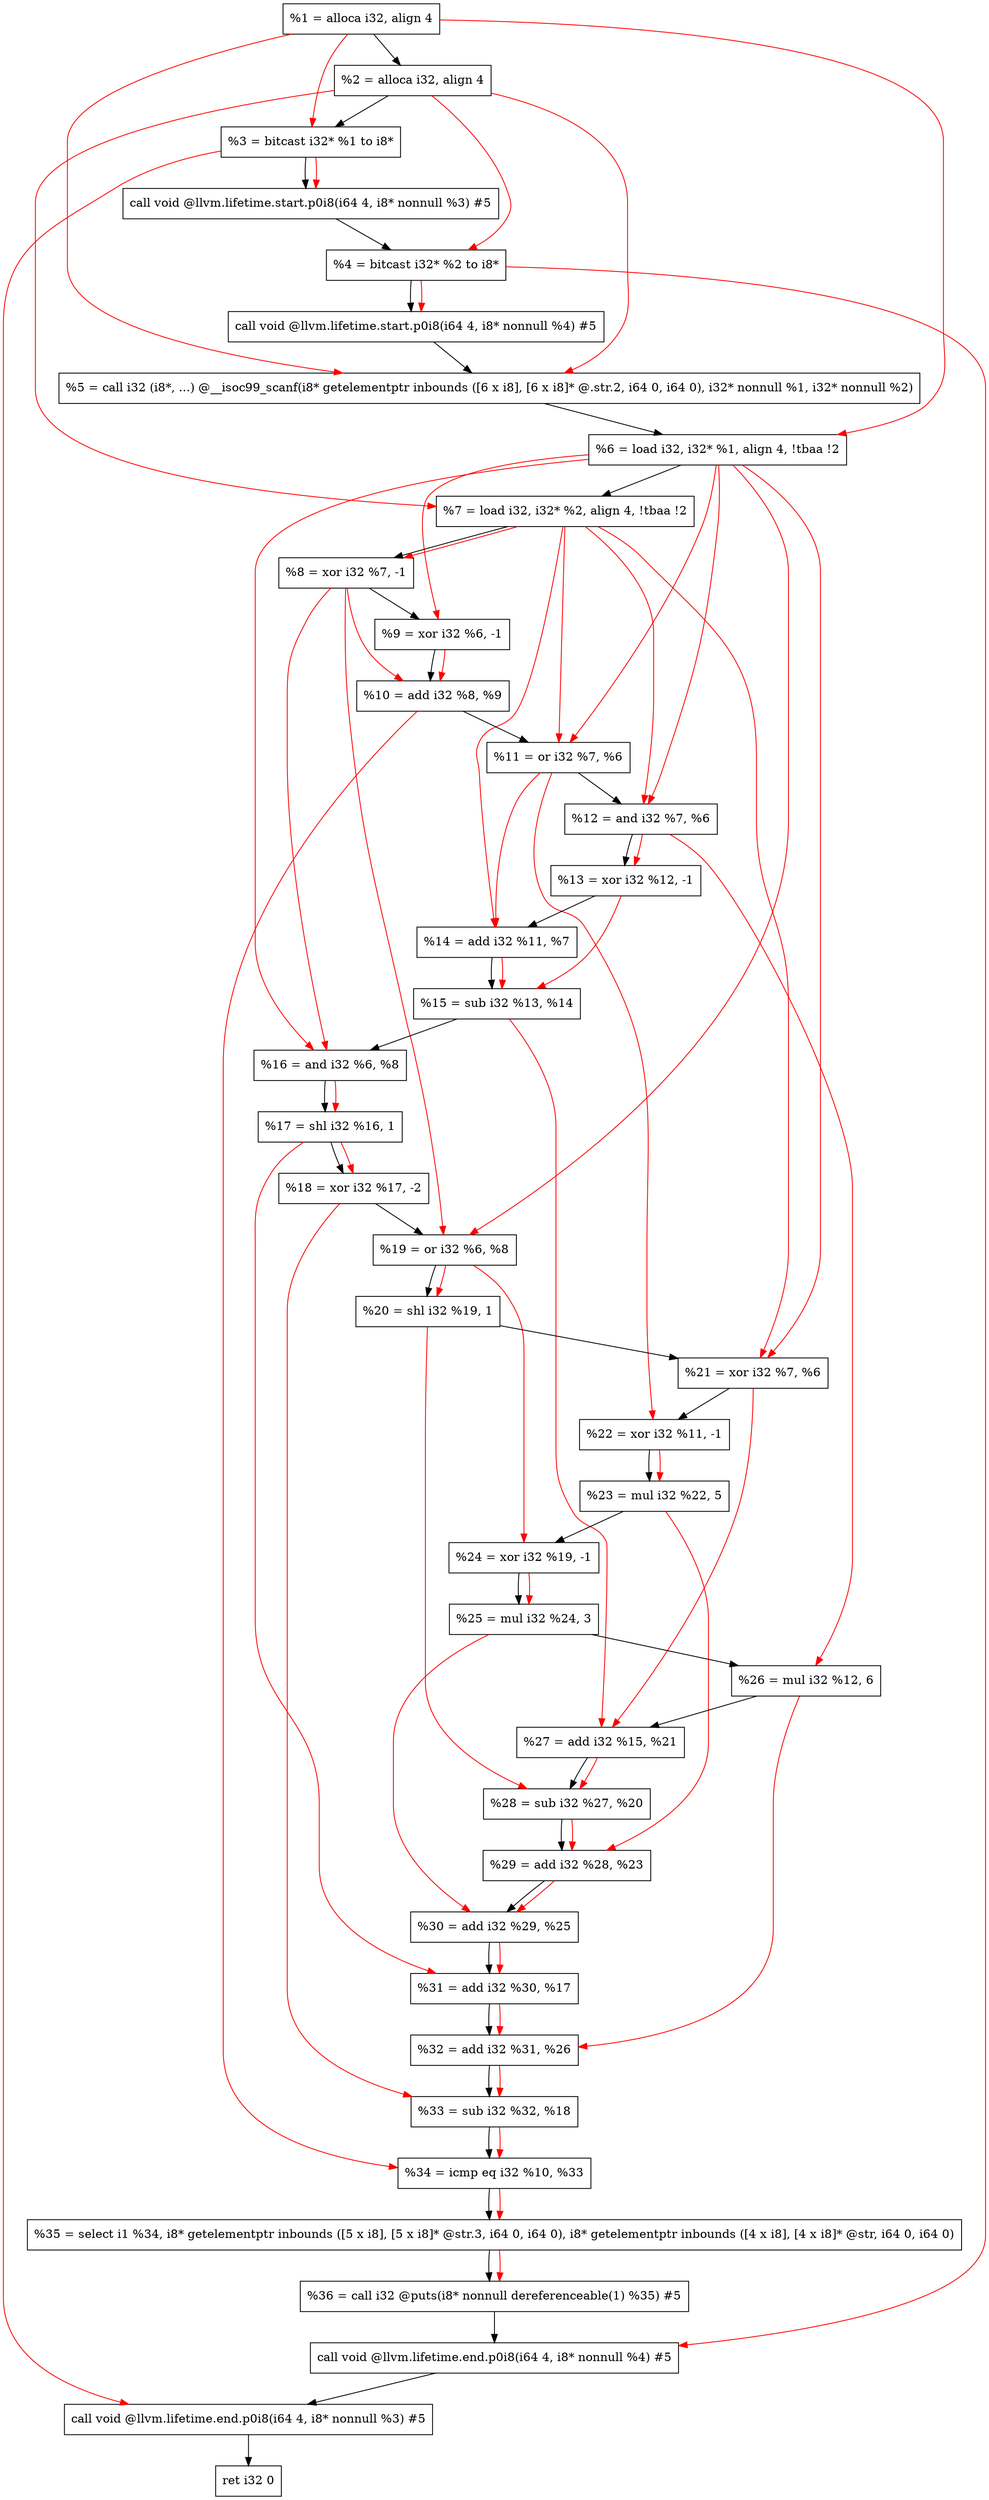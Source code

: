 digraph "DFG for'main' function" {
	Node0x104bf38[shape=record, label="  %1 = alloca i32, align 4"];
	Node0x104bfb8[shape=record, label="  %2 = alloca i32, align 4"];
	Node0x104c048[shape=record, label="  %3 = bitcast i32* %1 to i8*"];
	Node0x104c4a8[shape=record, label="  call void @llvm.lifetime.start.p0i8(i64 4, i8* nonnull %3) #5"];
	Node0x104c588[shape=record, label="  %4 = bitcast i32* %2 to i8*"];
	Node0x104c6a8[shape=record, label="  call void @llvm.lifetime.start.p0i8(i64 4, i8* nonnull %4) #5"];
	Node0x104c8e0[shape=record, label="  %5 = call i32 (i8*, ...) @__isoc99_scanf(i8* getelementptr inbounds ([6 x i8], [6 x i8]* @.str.2, i64 0, i64 0), i32* nonnull %1, i32* nonnull %2)"];
	Node0x104c998[shape=record, label="  %6 = load i32, i32* %1, align 4, !tbaa !2"];
	Node0x104d908[shape=record, label="  %7 = load i32, i32* %2, align 4, !tbaa !2"];
	Node0x104df90[shape=record, label="  %8 = xor i32 %7, -1"];
	Node0x104e000[shape=record, label="  %9 = xor i32 %6, -1"];
	Node0x104e070[shape=record, label="  %10 = add i32 %8, %9"];
	Node0x104e0e0[shape=record, label="  %11 = or i32 %7, %6"];
	Node0x104e150[shape=record, label="  %12 = and i32 %7, %6"];
	Node0x104e1c0[shape=record, label="  %13 = xor i32 %12, -1"];
	Node0x104e230[shape=record, label="  %14 = add i32 %11, %7"];
	Node0x104e2a0[shape=record, label="  %15 = sub i32 %13, %14"];
	Node0x104e310[shape=record, label="  %16 = and i32 %6, %8"];
	Node0x104e380[shape=record, label="  %17 = shl i32 %16, 1"];
	Node0x104e3f0[shape=record, label="  %18 = xor i32 %17, -2"];
	Node0x104e460[shape=record, label="  %19 = or i32 %6, %8"];
	Node0x104e4d0[shape=record, label="  %20 = shl i32 %19, 1"];
	Node0x104e540[shape=record, label="  %21 = xor i32 %7, %6"];
	Node0x104e5b0[shape=record, label="  %22 = xor i32 %11, -1"];
	Node0x104e620[shape=record, label="  %23 = mul i32 %22, 5"];
	Node0x104e690[shape=record, label="  %24 = xor i32 %19, -1"];
	Node0x104e700[shape=record, label="  %25 = mul i32 %24, 3"];
	Node0x104e770[shape=record, label="  %26 = mul i32 %12, 6"];
	Node0x104e7e0[shape=record, label="  %27 = add i32 %15, %21"];
	Node0x104e850[shape=record, label="  %28 = sub i32 %27, %20"];
	Node0x104e8c0[shape=record, label="  %29 = add i32 %28, %23"];
	Node0x104e930[shape=record, label="  %30 = add i32 %29, %25"];
	Node0x104e9a0[shape=record, label="  %31 = add i32 %30, %17"];
	Node0x104ea10[shape=record, label="  %32 = add i32 %31, %26"];
	Node0x104ec90[shape=record, label="  %33 = sub i32 %32, %18"];
	Node0x104ed00[shape=record, label="  %34 = icmp eq i32 %10, %33"];
	Node0xfec9d8[shape=record, label="  %35 = select i1 %34, i8* getelementptr inbounds ([5 x i8], [5 x i8]* @str.3, i64 0, i64 0), i8* getelementptr inbounds ([4 x i8], [4 x i8]* @str, i64 0, i64 0)"];
	Node0x104ed90[shape=record, label="  %36 = call i32 @puts(i8* nonnull dereferenceable(1) %35) #5"];
	Node0x104efe8[shape=record, label="  call void @llvm.lifetime.end.p0i8(i64 4, i8* nonnull %4) #5"];
	Node0x104f148[shape=record, label="  call void @llvm.lifetime.end.p0i8(i64 4, i8* nonnull %3) #5"];
	Node0x104f208[shape=record, label="  ret i32 0"];
	Node0x104bf38 -> Node0x104bfb8;
	Node0x104bfb8 -> Node0x104c048;
	Node0x104c048 -> Node0x104c4a8;
	Node0x104c4a8 -> Node0x104c588;
	Node0x104c588 -> Node0x104c6a8;
	Node0x104c6a8 -> Node0x104c8e0;
	Node0x104c8e0 -> Node0x104c998;
	Node0x104c998 -> Node0x104d908;
	Node0x104d908 -> Node0x104df90;
	Node0x104df90 -> Node0x104e000;
	Node0x104e000 -> Node0x104e070;
	Node0x104e070 -> Node0x104e0e0;
	Node0x104e0e0 -> Node0x104e150;
	Node0x104e150 -> Node0x104e1c0;
	Node0x104e1c0 -> Node0x104e230;
	Node0x104e230 -> Node0x104e2a0;
	Node0x104e2a0 -> Node0x104e310;
	Node0x104e310 -> Node0x104e380;
	Node0x104e380 -> Node0x104e3f0;
	Node0x104e3f0 -> Node0x104e460;
	Node0x104e460 -> Node0x104e4d0;
	Node0x104e4d0 -> Node0x104e540;
	Node0x104e540 -> Node0x104e5b0;
	Node0x104e5b0 -> Node0x104e620;
	Node0x104e620 -> Node0x104e690;
	Node0x104e690 -> Node0x104e700;
	Node0x104e700 -> Node0x104e770;
	Node0x104e770 -> Node0x104e7e0;
	Node0x104e7e0 -> Node0x104e850;
	Node0x104e850 -> Node0x104e8c0;
	Node0x104e8c0 -> Node0x104e930;
	Node0x104e930 -> Node0x104e9a0;
	Node0x104e9a0 -> Node0x104ea10;
	Node0x104ea10 -> Node0x104ec90;
	Node0x104ec90 -> Node0x104ed00;
	Node0x104ed00 -> Node0xfec9d8;
	Node0xfec9d8 -> Node0x104ed90;
	Node0x104ed90 -> Node0x104efe8;
	Node0x104efe8 -> Node0x104f148;
	Node0x104f148 -> Node0x104f208;
edge [color=red]
	Node0x104bf38 -> Node0x104c048;
	Node0x104c048 -> Node0x104c4a8;
	Node0x104bfb8 -> Node0x104c588;
	Node0x104c588 -> Node0x104c6a8;
	Node0x104bf38 -> Node0x104c8e0;
	Node0x104bfb8 -> Node0x104c8e0;
	Node0x104bf38 -> Node0x104c998;
	Node0x104bfb8 -> Node0x104d908;
	Node0x104d908 -> Node0x104df90;
	Node0x104c998 -> Node0x104e000;
	Node0x104df90 -> Node0x104e070;
	Node0x104e000 -> Node0x104e070;
	Node0x104d908 -> Node0x104e0e0;
	Node0x104c998 -> Node0x104e0e0;
	Node0x104d908 -> Node0x104e150;
	Node0x104c998 -> Node0x104e150;
	Node0x104e150 -> Node0x104e1c0;
	Node0x104e0e0 -> Node0x104e230;
	Node0x104d908 -> Node0x104e230;
	Node0x104e1c0 -> Node0x104e2a0;
	Node0x104e230 -> Node0x104e2a0;
	Node0x104c998 -> Node0x104e310;
	Node0x104df90 -> Node0x104e310;
	Node0x104e310 -> Node0x104e380;
	Node0x104e380 -> Node0x104e3f0;
	Node0x104c998 -> Node0x104e460;
	Node0x104df90 -> Node0x104e460;
	Node0x104e460 -> Node0x104e4d0;
	Node0x104d908 -> Node0x104e540;
	Node0x104c998 -> Node0x104e540;
	Node0x104e0e0 -> Node0x104e5b0;
	Node0x104e5b0 -> Node0x104e620;
	Node0x104e460 -> Node0x104e690;
	Node0x104e690 -> Node0x104e700;
	Node0x104e150 -> Node0x104e770;
	Node0x104e2a0 -> Node0x104e7e0;
	Node0x104e540 -> Node0x104e7e0;
	Node0x104e7e0 -> Node0x104e850;
	Node0x104e4d0 -> Node0x104e850;
	Node0x104e850 -> Node0x104e8c0;
	Node0x104e620 -> Node0x104e8c0;
	Node0x104e8c0 -> Node0x104e930;
	Node0x104e700 -> Node0x104e930;
	Node0x104e930 -> Node0x104e9a0;
	Node0x104e380 -> Node0x104e9a0;
	Node0x104e9a0 -> Node0x104ea10;
	Node0x104e770 -> Node0x104ea10;
	Node0x104ea10 -> Node0x104ec90;
	Node0x104e3f0 -> Node0x104ec90;
	Node0x104e070 -> Node0x104ed00;
	Node0x104ec90 -> Node0x104ed00;
	Node0x104ed00 -> Node0xfec9d8;
	Node0xfec9d8 -> Node0x104ed90;
	Node0x104c588 -> Node0x104efe8;
	Node0x104c048 -> Node0x104f148;
}
